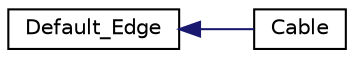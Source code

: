 digraph "Graphical Class Hierarchy"
{
  edge [fontname="Helvetica",fontsize="10",labelfontname="Helvetica",labelfontsize="10"];
  node [fontname="Helvetica",fontsize="10",shape=record];
  rankdir="LR";
  Node1 [label="Default_Edge",height=0.2,width=0.4,color="black", fillcolor="white", style="filled",URL="$structDefault__Edge.html"];
  Node1 -> Node2 [dir="back",color="midnightblue",fontsize="10",style="solid",fontname="Helvetica"];
  Node2 [label="Cable",height=0.2,width=0.4,color="black", fillcolor="white", style="filled",URL="$structCable.html"];
}
